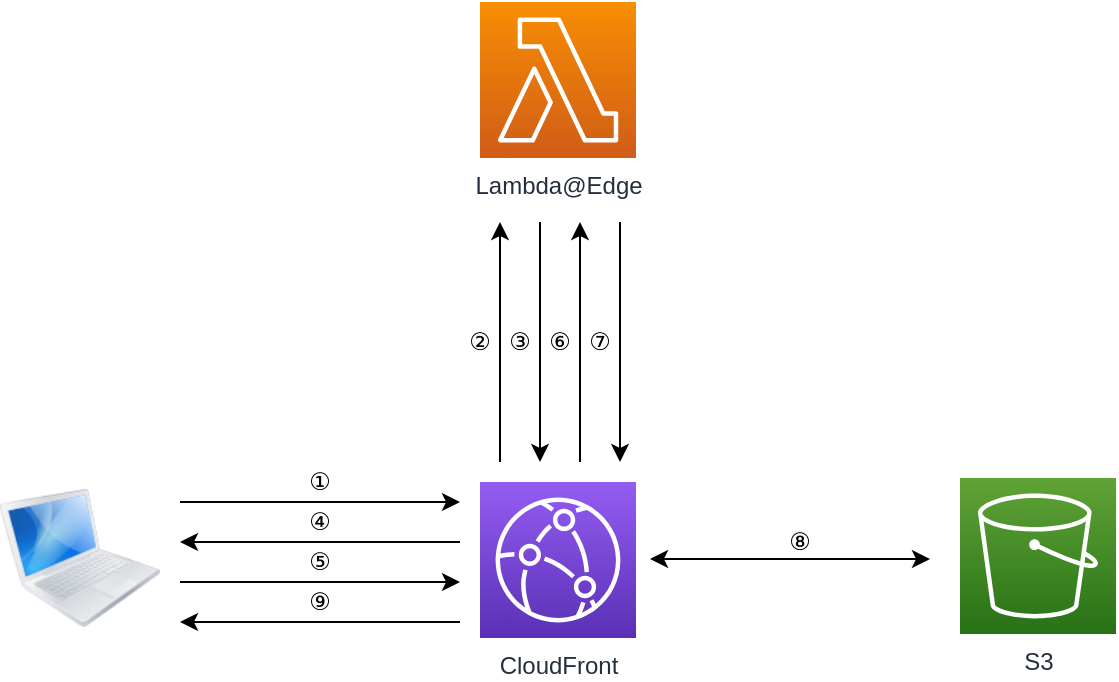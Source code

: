 <mxfile version="13.4.4" type="device"><diagram id="2D5T5MCLOc4bYPgi955w" name="Page-1"><mxGraphModel dx="946" dy="602" grid="1" gridSize="10" guides="1" tooltips="1" connect="1" arrows="1" fold="1" page="1" pageScale="1" pageWidth="1169" pageHeight="827" math="0" shadow="0"><root><mxCell id="0"/><mxCell id="1" parent="0"/><mxCell id="gqKYH7SQJCewaDQAaz7Q-1" value="CloudFront" style="outlineConnect=0;fontColor=#232F3E;gradientColor=#945DF2;gradientDirection=north;fillColor=#5A30B5;strokeColor=#ffffff;dashed=0;verticalLabelPosition=bottom;verticalAlign=top;align=center;html=1;fontSize=12;fontStyle=0;aspect=fixed;shape=mxgraph.aws4.resourceIcon;resIcon=mxgraph.aws4.cloudfront;" vertex="1" parent="1"><mxGeometry x="360" y="320" width="78" height="78" as="geometry"/></mxCell><mxCell id="gqKYH7SQJCewaDQAaz7Q-2" value="Lambda@Edge" style="outlineConnect=0;fontColor=#232F3E;gradientColor=#F78E04;gradientDirection=north;fillColor=#D05C17;strokeColor=#ffffff;dashed=0;verticalLabelPosition=bottom;verticalAlign=top;align=center;html=1;fontSize=12;fontStyle=0;aspect=fixed;shape=mxgraph.aws4.resourceIcon;resIcon=mxgraph.aws4.lambda;" vertex="1" parent="1"><mxGeometry x="360" y="80" width="78" height="78" as="geometry"/></mxCell><mxCell id="gqKYH7SQJCewaDQAaz7Q-3" value="" style="image;html=1;image=img/lib/clip_art/computers/MacBook_128x128.png" vertex="1" parent="1"><mxGeometry x="120" y="318" width="80" height="80" as="geometry"/></mxCell><mxCell id="gqKYH7SQJCewaDQAaz7Q-4" value="S3" style="outlineConnect=0;fontColor=#232F3E;gradientColor=#60A337;gradientDirection=north;fillColor=#277116;strokeColor=#ffffff;dashed=0;verticalLabelPosition=bottom;verticalAlign=top;align=center;html=1;fontSize=12;fontStyle=0;aspect=fixed;shape=mxgraph.aws4.resourceIcon;resIcon=mxgraph.aws4.s3;" vertex="1" parent="1"><mxGeometry x="600" y="318" width="78" height="78" as="geometry"/></mxCell><mxCell id="gqKYH7SQJCewaDQAaz7Q-5" value="" style="endArrow=classic;html=1;" edge="1" parent="1"><mxGeometry width="50" height="50" relative="1" as="geometry"><mxPoint x="210" y="330" as="sourcePoint"/><mxPoint x="350" y="330" as="targetPoint"/></mxGeometry></mxCell><mxCell id="gqKYH7SQJCewaDQAaz7Q-6" value="①" style="text;html=1;strokeColor=none;fillColor=none;align=center;verticalAlign=middle;whiteSpace=wrap;rounded=0;" vertex="1" parent="1"><mxGeometry x="260" y="310" width="40" height="20" as="geometry"/></mxCell><mxCell id="gqKYH7SQJCewaDQAaz7Q-7" value="" style="endArrow=classic;html=1;" edge="1" parent="1"><mxGeometry width="50" height="50" relative="1" as="geometry"><mxPoint x="370" y="310" as="sourcePoint"/><mxPoint x="370" y="190" as="targetPoint"/></mxGeometry></mxCell><mxCell id="gqKYH7SQJCewaDQAaz7Q-8" value="②" style="text;html=1;strokeColor=none;fillColor=none;align=center;verticalAlign=middle;whiteSpace=wrap;rounded=0;" vertex="1" parent="1"><mxGeometry x="350" y="240" width="20" height="20" as="geometry"/></mxCell><mxCell id="gqKYH7SQJCewaDQAaz7Q-10" value="" style="endArrow=classic;html=1;" edge="1" parent="1"><mxGeometry width="50" height="50" relative="1" as="geometry"><mxPoint x="390" y="190" as="sourcePoint"/><mxPoint x="390" y="310" as="targetPoint"/></mxGeometry></mxCell><mxCell id="gqKYH7SQJCewaDQAaz7Q-11" value="③" style="text;html=1;strokeColor=none;fillColor=none;align=center;verticalAlign=middle;whiteSpace=wrap;rounded=0;" vertex="1" parent="1"><mxGeometry x="370" y="240" width="20" height="20" as="geometry"/></mxCell><mxCell id="gqKYH7SQJCewaDQAaz7Q-12" value="" style="endArrow=classic;html=1;" edge="1" parent="1"><mxGeometry width="50" height="50" relative="1" as="geometry"><mxPoint x="350" y="350" as="sourcePoint"/><mxPoint x="210" y="350" as="targetPoint"/></mxGeometry></mxCell><mxCell id="gqKYH7SQJCewaDQAaz7Q-13" value="④" style="text;html=1;strokeColor=none;fillColor=none;align=center;verticalAlign=middle;whiteSpace=wrap;rounded=0;" vertex="1" parent="1"><mxGeometry x="260" y="330" width="40" height="20" as="geometry"/></mxCell><mxCell id="gqKYH7SQJCewaDQAaz7Q-14" value="" style="endArrow=classic;html=1;" edge="1" parent="1"><mxGeometry width="50" height="50" relative="1" as="geometry"><mxPoint x="210" y="370" as="sourcePoint"/><mxPoint x="350" y="370" as="targetPoint"/></mxGeometry></mxCell><mxCell id="gqKYH7SQJCewaDQAaz7Q-15" value="⑤" style="text;html=1;strokeColor=none;fillColor=none;align=center;verticalAlign=middle;whiteSpace=wrap;rounded=0;" vertex="1" parent="1"><mxGeometry x="260" y="350" width="40" height="20" as="geometry"/></mxCell><mxCell id="gqKYH7SQJCewaDQAaz7Q-16" value="" style="endArrow=classic;html=1;" edge="1" parent="1"><mxGeometry width="50" height="50" relative="1" as="geometry"><mxPoint x="410" y="310" as="sourcePoint"/><mxPoint x="410" y="190" as="targetPoint"/></mxGeometry></mxCell><mxCell id="gqKYH7SQJCewaDQAaz7Q-17" value="⑥" style="text;html=1;strokeColor=none;fillColor=none;align=center;verticalAlign=middle;whiteSpace=wrap;rounded=0;" vertex="1" parent="1"><mxGeometry x="390" y="240" width="20" height="20" as="geometry"/></mxCell><mxCell id="gqKYH7SQJCewaDQAaz7Q-18" value="" style="endArrow=classic;html=1;" edge="1" parent="1"><mxGeometry width="50" height="50" relative="1" as="geometry"><mxPoint x="430" y="190" as="sourcePoint"/><mxPoint x="430" y="310" as="targetPoint"/></mxGeometry></mxCell><mxCell id="gqKYH7SQJCewaDQAaz7Q-19" value="⑦" style="text;html=1;strokeColor=none;fillColor=none;align=center;verticalAlign=middle;whiteSpace=wrap;rounded=0;" vertex="1" parent="1"><mxGeometry x="410" y="240" width="20" height="20" as="geometry"/></mxCell><mxCell id="gqKYH7SQJCewaDQAaz7Q-20" value="" style="endArrow=classic;startArrow=classic;html=1;" edge="1" parent="1"><mxGeometry width="50" height="50" relative="1" as="geometry"><mxPoint x="445" y="358.5" as="sourcePoint"/><mxPoint x="585" y="358.5" as="targetPoint"/></mxGeometry></mxCell><mxCell id="gqKYH7SQJCewaDQAaz7Q-21" value="⑧" style="text;html=1;strokeColor=none;fillColor=none;align=center;verticalAlign=middle;whiteSpace=wrap;rounded=0;" vertex="1" parent="1"><mxGeometry x="500" y="340" width="40" height="20" as="geometry"/></mxCell><mxCell id="gqKYH7SQJCewaDQAaz7Q-22" value="" style="endArrow=classic;html=1;" edge="1" parent="1"><mxGeometry width="50" height="50" relative="1" as="geometry"><mxPoint x="350" y="390" as="sourcePoint"/><mxPoint x="210" y="390" as="targetPoint"/></mxGeometry></mxCell><mxCell id="gqKYH7SQJCewaDQAaz7Q-23" value="⑨" style="text;html=1;strokeColor=none;fillColor=none;align=center;verticalAlign=middle;whiteSpace=wrap;rounded=0;" vertex="1" parent="1"><mxGeometry x="260" y="370" width="40" height="20" as="geometry"/></mxCell></root></mxGraphModel></diagram></mxfile>